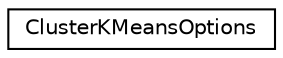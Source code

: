 digraph "Graphical Class Hierarchy"
{
  edge [fontname="Helvetica",fontsize="10",labelfontname="Helvetica",labelfontsize="10"];
  node [fontname="Helvetica",fontsize="10",shape=record];
  rankdir="LR";
  Node0 [label="ClusterKMeansOptions",height=0.2,width=0.4,color="black", fillcolor="white", style="filled",URL="$structkaldi_1_1ClusterKMeansOptions.html"];
}
